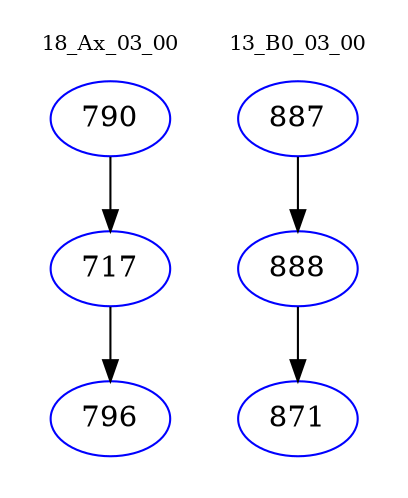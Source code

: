 digraph{
subgraph cluster_0 {
color = white
label = "18_Ax_03_00";
fontsize=10;
T0_790 [label="790", color="blue"]
T0_790 -> T0_717 [color="black"]
T0_717 [label="717", color="blue"]
T0_717 -> T0_796 [color="black"]
T0_796 [label="796", color="blue"]
}
subgraph cluster_1 {
color = white
label = "13_B0_03_00";
fontsize=10;
T1_887 [label="887", color="blue"]
T1_887 -> T1_888 [color="black"]
T1_888 [label="888", color="blue"]
T1_888 -> T1_871 [color="black"]
T1_871 [label="871", color="blue"]
}
}
